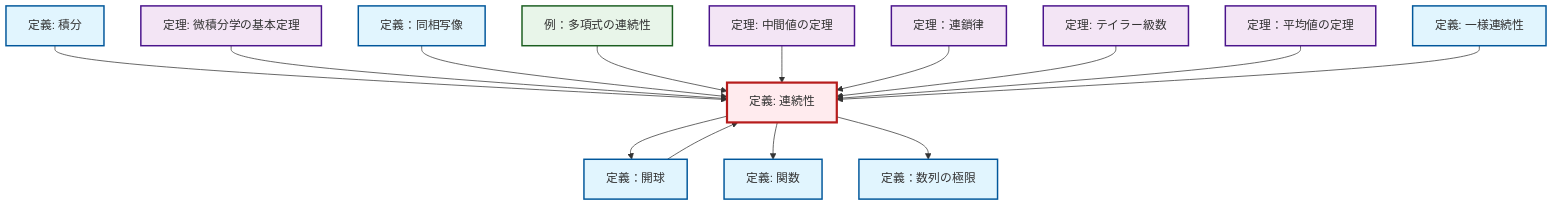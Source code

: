 graph TD
    classDef definition fill:#e1f5fe,stroke:#01579b,stroke-width:2px
    classDef theorem fill:#f3e5f5,stroke:#4a148c,stroke-width:2px
    classDef axiom fill:#fff3e0,stroke:#e65100,stroke-width:2px
    classDef example fill:#e8f5e9,stroke:#1b5e20,stroke-width:2px
    classDef current fill:#ffebee,stroke:#b71c1c,stroke-width:3px
    ex-polynomial-continuity["例：多項式の連続性"]:::example
    thm-fundamental-calculus["定理: 微積分学の基本定理"]:::theorem
    def-uniform-continuity["定義: 一様連続性"]:::definition
    def-limit["定義：数列の極限"]:::definition
    thm-intermediate-value["定理: 中間値の定理"]:::theorem
    def-homeomorphism["定義：同相写像"]:::definition
    def-continuity["定義: 連続性"]:::definition
    thm-taylor-series["定理: テイラー級数"]:::theorem
    thm-chain-rule["定理：連鎖律"]:::theorem
    def-open-ball["定義：開球"]:::definition
    def-integral["定義: 積分"]:::definition
    thm-mean-value["定理：平均値の定理"]:::theorem
    def-function["定義: 関数"]:::definition
    def-integral --> def-continuity
    thm-fundamental-calculus --> def-continuity
    def-homeomorphism --> def-continuity
    def-continuity --> def-open-ball
    def-open-ball --> def-continuity
    ex-polynomial-continuity --> def-continuity
    def-continuity --> def-function
    thm-intermediate-value --> def-continuity
    thm-chain-rule --> def-continuity
    thm-taylor-series --> def-continuity
    thm-mean-value --> def-continuity
    def-uniform-continuity --> def-continuity
    def-continuity --> def-limit
    class def-continuity current